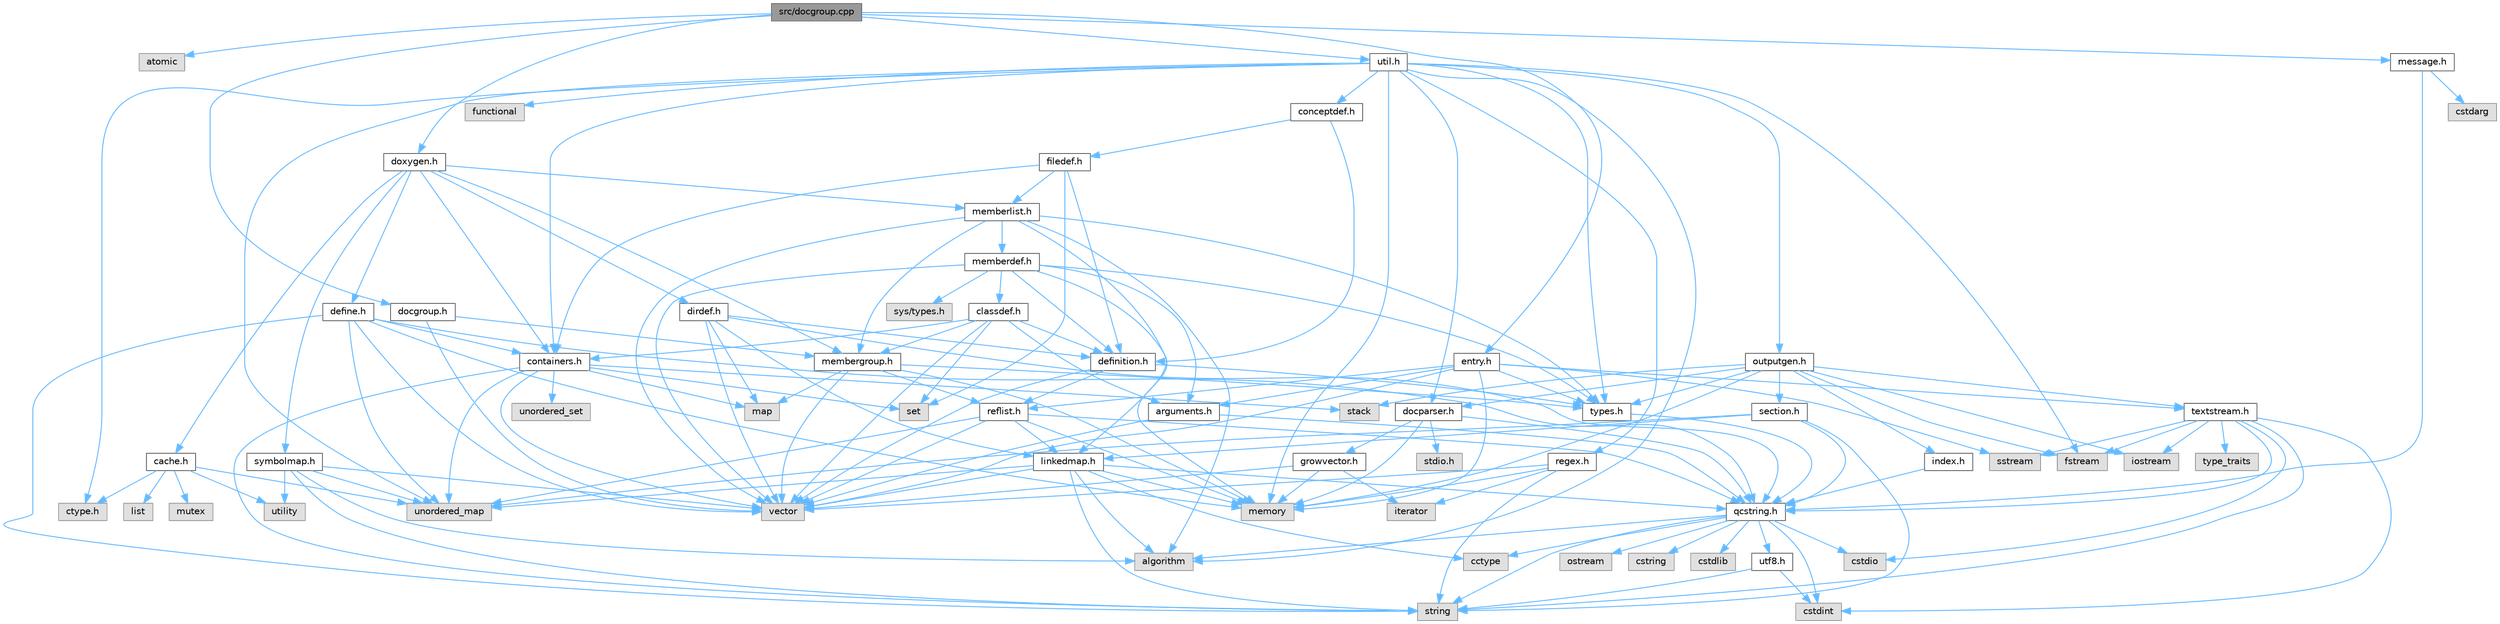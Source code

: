 digraph "src/docgroup.cpp"
{
 // INTERACTIVE_SVG=YES
 // LATEX_PDF_SIZE
  bgcolor="transparent";
  edge [fontname=Helvetica,fontsize=10,labelfontname=Helvetica,labelfontsize=10];
  node [fontname=Helvetica,fontsize=10,shape=box,height=0.2,width=0.4];
  Node1 [label="src/docgroup.cpp",height=0.2,width=0.4,color="gray40", fillcolor="grey60", style="filled", fontcolor="black",tooltip=" "];
  Node1 -> Node2 [color="steelblue1",style="solid"];
  Node2 [label="atomic",height=0.2,width=0.4,color="grey60", fillcolor="#E0E0E0", style="filled",tooltip=" "];
  Node1 -> Node3 [color="steelblue1",style="solid"];
  Node3 [label="doxygen.h",height=0.2,width=0.4,color="grey40", fillcolor="white", style="filled",URL="$d1/da1/doxygen_8h.html",tooltip=" "];
  Node3 -> Node4 [color="steelblue1",style="solid"];
  Node4 [label="containers.h",height=0.2,width=0.4,color="grey40", fillcolor="white", style="filled",URL="$d5/d75/containers_8h.html",tooltip=" "];
  Node4 -> Node5 [color="steelblue1",style="solid"];
  Node5 [label="vector",height=0.2,width=0.4,color="grey60", fillcolor="#E0E0E0", style="filled",tooltip=" "];
  Node4 -> Node6 [color="steelblue1",style="solid"];
  Node6 [label="string",height=0.2,width=0.4,color="grey60", fillcolor="#E0E0E0", style="filled",tooltip=" "];
  Node4 -> Node7 [color="steelblue1",style="solid"];
  Node7 [label="set",height=0.2,width=0.4,color="grey60", fillcolor="#E0E0E0", style="filled",tooltip=" "];
  Node4 -> Node8 [color="steelblue1",style="solid"];
  Node8 [label="map",height=0.2,width=0.4,color="grey60", fillcolor="#E0E0E0", style="filled",tooltip=" "];
  Node4 -> Node9 [color="steelblue1",style="solid"];
  Node9 [label="unordered_set",height=0.2,width=0.4,color="grey60", fillcolor="#E0E0E0", style="filled",tooltip=" "];
  Node4 -> Node10 [color="steelblue1",style="solid"];
  Node10 [label="unordered_map",height=0.2,width=0.4,color="grey60", fillcolor="#E0E0E0", style="filled",tooltip=" "];
  Node4 -> Node11 [color="steelblue1",style="solid"];
  Node11 [label="stack",height=0.2,width=0.4,color="grey60", fillcolor="#E0E0E0", style="filled",tooltip=" "];
  Node3 -> Node12 [color="steelblue1",style="solid"];
  Node12 [label="membergroup.h",height=0.2,width=0.4,color="grey40", fillcolor="white", style="filled",URL="$d9/d11/membergroup_8h.html",tooltip=" "];
  Node12 -> Node5 [color="steelblue1",style="solid"];
  Node12 -> Node8 [color="steelblue1",style="solid"];
  Node12 -> Node13 [color="steelblue1",style="solid"];
  Node13 [label="memory",height=0.2,width=0.4,color="grey60", fillcolor="#E0E0E0", style="filled",tooltip=" "];
  Node12 -> Node14 [color="steelblue1",style="solid"];
  Node14 [label="types.h",height=0.2,width=0.4,color="grey40", fillcolor="white", style="filled",URL="$d9/d49/types_8h.html",tooltip="This file contains a number of basic enums and types."];
  Node14 -> Node15 [color="steelblue1",style="solid"];
  Node15 [label="qcstring.h",height=0.2,width=0.4,color="grey40", fillcolor="white", style="filled",URL="$d7/d5c/qcstring_8h.html",tooltip=" "];
  Node15 -> Node6 [color="steelblue1",style="solid"];
  Node15 -> Node16 [color="steelblue1",style="solid"];
  Node16 [label="algorithm",height=0.2,width=0.4,color="grey60", fillcolor="#E0E0E0", style="filled",tooltip=" "];
  Node15 -> Node17 [color="steelblue1",style="solid"];
  Node17 [label="cctype",height=0.2,width=0.4,color="grey60", fillcolor="#E0E0E0", style="filled",tooltip=" "];
  Node15 -> Node18 [color="steelblue1",style="solid"];
  Node18 [label="cstring",height=0.2,width=0.4,color="grey60", fillcolor="#E0E0E0", style="filled",tooltip=" "];
  Node15 -> Node19 [color="steelblue1",style="solid"];
  Node19 [label="cstdio",height=0.2,width=0.4,color="grey60", fillcolor="#E0E0E0", style="filled",tooltip=" "];
  Node15 -> Node20 [color="steelblue1",style="solid"];
  Node20 [label="cstdlib",height=0.2,width=0.4,color="grey60", fillcolor="#E0E0E0", style="filled",tooltip=" "];
  Node15 -> Node21 [color="steelblue1",style="solid"];
  Node21 [label="cstdint",height=0.2,width=0.4,color="grey60", fillcolor="#E0E0E0", style="filled",tooltip=" "];
  Node15 -> Node22 [color="steelblue1",style="solid"];
  Node22 [label="ostream",height=0.2,width=0.4,color="grey60", fillcolor="#E0E0E0", style="filled",tooltip=" "];
  Node15 -> Node23 [color="steelblue1",style="solid"];
  Node23 [label="utf8.h",height=0.2,width=0.4,color="grey40", fillcolor="white", style="filled",URL="$db/d7c/utf8_8h.html",tooltip="Various UTF8 related helper functions."];
  Node23 -> Node21 [color="steelblue1",style="solid"];
  Node23 -> Node6 [color="steelblue1",style="solid"];
  Node12 -> Node24 [color="steelblue1",style="solid"];
  Node24 [label="reflist.h",height=0.2,width=0.4,color="grey40", fillcolor="white", style="filled",URL="$d1/d02/reflist_8h.html",tooltip=" "];
  Node24 -> Node5 [color="steelblue1",style="solid"];
  Node24 -> Node10 [color="steelblue1",style="solid"];
  Node24 -> Node13 [color="steelblue1",style="solid"];
  Node24 -> Node15 [color="steelblue1",style="solid"];
  Node24 -> Node25 [color="steelblue1",style="solid"];
  Node25 [label="linkedmap.h",height=0.2,width=0.4,color="grey40", fillcolor="white", style="filled",URL="$da/de1/linkedmap_8h.html",tooltip=" "];
  Node25 -> Node10 [color="steelblue1",style="solid"];
  Node25 -> Node5 [color="steelblue1",style="solid"];
  Node25 -> Node13 [color="steelblue1",style="solid"];
  Node25 -> Node6 [color="steelblue1",style="solid"];
  Node25 -> Node16 [color="steelblue1",style="solid"];
  Node25 -> Node17 [color="steelblue1",style="solid"];
  Node25 -> Node15 [color="steelblue1",style="solid"];
  Node3 -> Node26 [color="steelblue1",style="solid"];
  Node26 [label="dirdef.h",height=0.2,width=0.4,color="grey40", fillcolor="white", style="filled",URL="$d6/d15/dirdef_8h.html",tooltip=" "];
  Node26 -> Node5 [color="steelblue1",style="solid"];
  Node26 -> Node8 [color="steelblue1",style="solid"];
  Node26 -> Node15 [color="steelblue1",style="solid"];
  Node26 -> Node25 [color="steelblue1",style="solid"];
  Node26 -> Node27 [color="steelblue1",style="solid"];
  Node27 [label="definition.h",height=0.2,width=0.4,color="grey40", fillcolor="white", style="filled",URL="$df/da1/definition_8h.html",tooltip=" "];
  Node27 -> Node5 [color="steelblue1",style="solid"];
  Node27 -> Node14 [color="steelblue1",style="solid"];
  Node27 -> Node24 [color="steelblue1",style="solid"];
  Node3 -> Node28 [color="steelblue1",style="solid"];
  Node28 [label="memberlist.h",height=0.2,width=0.4,color="grey40", fillcolor="white", style="filled",URL="$dd/d78/memberlist_8h.html",tooltip=" "];
  Node28 -> Node5 [color="steelblue1",style="solid"];
  Node28 -> Node16 [color="steelblue1",style="solid"];
  Node28 -> Node29 [color="steelblue1",style="solid"];
  Node29 [label="memberdef.h",height=0.2,width=0.4,color="grey40", fillcolor="white", style="filled",URL="$d4/d46/memberdef_8h.html",tooltip=" "];
  Node29 -> Node5 [color="steelblue1",style="solid"];
  Node29 -> Node13 [color="steelblue1",style="solid"];
  Node29 -> Node30 [color="steelblue1",style="solid"];
  Node30 [label="sys/types.h",height=0.2,width=0.4,color="grey60", fillcolor="#E0E0E0", style="filled",tooltip=" "];
  Node29 -> Node14 [color="steelblue1",style="solid"];
  Node29 -> Node27 [color="steelblue1",style="solid"];
  Node29 -> Node31 [color="steelblue1",style="solid"];
  Node31 [label="arguments.h",height=0.2,width=0.4,color="grey40", fillcolor="white", style="filled",URL="$df/d9b/arguments_8h.html",tooltip=" "];
  Node31 -> Node5 [color="steelblue1",style="solid"];
  Node31 -> Node15 [color="steelblue1",style="solid"];
  Node29 -> Node32 [color="steelblue1",style="solid"];
  Node32 [label="classdef.h",height=0.2,width=0.4,color="grey40", fillcolor="white", style="filled",URL="$d1/da6/classdef_8h.html",tooltip=" "];
  Node32 -> Node5 [color="steelblue1",style="solid"];
  Node32 -> Node7 [color="steelblue1",style="solid"];
  Node32 -> Node4 [color="steelblue1",style="solid"];
  Node32 -> Node27 [color="steelblue1",style="solid"];
  Node32 -> Node31 [color="steelblue1",style="solid"];
  Node32 -> Node12 [color="steelblue1",style="solid"];
  Node28 -> Node25 [color="steelblue1",style="solid"];
  Node28 -> Node14 [color="steelblue1",style="solid"];
  Node28 -> Node12 [color="steelblue1",style="solid"];
  Node3 -> Node33 [color="steelblue1",style="solid"];
  Node33 [label="define.h",height=0.2,width=0.4,color="grey40", fillcolor="white", style="filled",URL="$df/d67/define_8h.html",tooltip=" "];
  Node33 -> Node5 [color="steelblue1",style="solid"];
  Node33 -> Node13 [color="steelblue1",style="solid"];
  Node33 -> Node6 [color="steelblue1",style="solid"];
  Node33 -> Node10 [color="steelblue1",style="solid"];
  Node33 -> Node15 [color="steelblue1",style="solid"];
  Node33 -> Node4 [color="steelblue1",style="solid"];
  Node3 -> Node34 [color="steelblue1",style="solid"];
  Node34 [label="cache.h",height=0.2,width=0.4,color="grey40", fillcolor="white", style="filled",URL="$d3/d26/cache_8h.html",tooltip=" "];
  Node34 -> Node35 [color="steelblue1",style="solid"];
  Node35 [label="list",height=0.2,width=0.4,color="grey60", fillcolor="#E0E0E0", style="filled",tooltip=" "];
  Node34 -> Node10 [color="steelblue1",style="solid"];
  Node34 -> Node36 [color="steelblue1",style="solid"];
  Node36 [label="mutex",height=0.2,width=0.4,color="grey60", fillcolor="#E0E0E0", style="filled",tooltip=" "];
  Node34 -> Node37 [color="steelblue1",style="solid"];
  Node37 [label="utility",height=0.2,width=0.4,color="grey60", fillcolor="#E0E0E0", style="filled",tooltip=" "];
  Node34 -> Node38 [color="steelblue1",style="solid"];
  Node38 [label="ctype.h",height=0.2,width=0.4,color="grey60", fillcolor="#E0E0E0", style="filled",tooltip=" "];
  Node3 -> Node39 [color="steelblue1",style="solid"];
  Node39 [label="symbolmap.h",height=0.2,width=0.4,color="grey40", fillcolor="white", style="filled",URL="$d7/ddd/symbolmap_8h.html",tooltip=" "];
  Node39 -> Node16 [color="steelblue1",style="solid"];
  Node39 -> Node10 [color="steelblue1",style="solid"];
  Node39 -> Node5 [color="steelblue1",style="solid"];
  Node39 -> Node6 [color="steelblue1",style="solid"];
  Node39 -> Node37 [color="steelblue1",style="solid"];
  Node1 -> Node40 [color="steelblue1",style="solid"];
  Node40 [label="util.h",height=0.2,width=0.4,color="grey40", fillcolor="white", style="filled",URL="$d8/d3c/util_8h.html",tooltip="A bunch of utility functions."];
  Node40 -> Node13 [color="steelblue1",style="solid"];
  Node40 -> Node10 [color="steelblue1",style="solid"];
  Node40 -> Node16 [color="steelblue1",style="solid"];
  Node40 -> Node41 [color="steelblue1",style="solid"];
  Node41 [label="functional",height=0.2,width=0.4,color="grey60", fillcolor="#E0E0E0", style="filled",tooltip=" "];
  Node40 -> Node42 [color="steelblue1",style="solid"];
  Node42 [label="fstream",height=0.2,width=0.4,color="grey60", fillcolor="#E0E0E0", style="filled",tooltip=" "];
  Node40 -> Node38 [color="steelblue1",style="solid"];
  Node40 -> Node14 [color="steelblue1",style="solid"];
  Node40 -> Node43 [color="steelblue1",style="solid"];
  Node43 [label="docparser.h",height=0.2,width=0.4,color="grey40", fillcolor="white", style="filled",URL="$de/d9c/docparser_8h.html",tooltip=" "];
  Node43 -> Node44 [color="steelblue1",style="solid"];
  Node44 [label="stdio.h",height=0.2,width=0.4,color="grey60", fillcolor="#E0E0E0", style="filled",tooltip=" "];
  Node43 -> Node13 [color="steelblue1",style="solid"];
  Node43 -> Node15 [color="steelblue1",style="solid"];
  Node43 -> Node45 [color="steelblue1",style="solid"];
  Node45 [label="growvector.h",height=0.2,width=0.4,color="grey40", fillcolor="white", style="filled",URL="$d7/d50/growvector_8h.html",tooltip=" "];
  Node45 -> Node5 [color="steelblue1",style="solid"];
  Node45 -> Node13 [color="steelblue1",style="solid"];
  Node45 -> Node46 [color="steelblue1",style="solid"];
  Node46 [label="iterator",height=0.2,width=0.4,color="grey60", fillcolor="#E0E0E0", style="filled",tooltip=" "];
  Node40 -> Node4 [color="steelblue1",style="solid"];
  Node40 -> Node47 [color="steelblue1",style="solid"];
  Node47 [label="outputgen.h",height=0.2,width=0.4,color="grey40", fillcolor="white", style="filled",URL="$df/d06/outputgen_8h.html",tooltip=" "];
  Node47 -> Node13 [color="steelblue1",style="solid"];
  Node47 -> Node11 [color="steelblue1",style="solid"];
  Node47 -> Node48 [color="steelblue1",style="solid"];
  Node48 [label="iostream",height=0.2,width=0.4,color="grey60", fillcolor="#E0E0E0", style="filled",tooltip=" "];
  Node47 -> Node42 [color="steelblue1",style="solid"];
  Node47 -> Node14 [color="steelblue1",style="solid"];
  Node47 -> Node49 [color="steelblue1",style="solid"];
  Node49 [label="index.h",height=0.2,width=0.4,color="grey40", fillcolor="white", style="filled",URL="$d1/db5/index_8h.html",tooltip=" "];
  Node49 -> Node15 [color="steelblue1",style="solid"];
  Node47 -> Node50 [color="steelblue1",style="solid"];
  Node50 [label="section.h",height=0.2,width=0.4,color="grey40", fillcolor="white", style="filled",URL="$d1/d2a/section_8h.html",tooltip=" "];
  Node50 -> Node6 [color="steelblue1",style="solid"];
  Node50 -> Node10 [color="steelblue1",style="solid"];
  Node50 -> Node15 [color="steelblue1",style="solid"];
  Node50 -> Node25 [color="steelblue1",style="solid"];
  Node47 -> Node51 [color="steelblue1",style="solid"];
  Node51 [label="textstream.h",height=0.2,width=0.4,color="grey40", fillcolor="white", style="filled",URL="$d4/d7d/textstream_8h.html",tooltip=" "];
  Node51 -> Node6 [color="steelblue1",style="solid"];
  Node51 -> Node48 [color="steelblue1",style="solid"];
  Node51 -> Node52 [color="steelblue1",style="solid"];
  Node52 [label="sstream",height=0.2,width=0.4,color="grey60", fillcolor="#E0E0E0", style="filled",tooltip=" "];
  Node51 -> Node21 [color="steelblue1",style="solid"];
  Node51 -> Node19 [color="steelblue1",style="solid"];
  Node51 -> Node42 [color="steelblue1",style="solid"];
  Node51 -> Node53 [color="steelblue1",style="solid"];
  Node53 [label="type_traits",height=0.2,width=0.4,color="grey60", fillcolor="#E0E0E0", style="filled",tooltip=" "];
  Node51 -> Node15 [color="steelblue1",style="solid"];
  Node47 -> Node43 [color="steelblue1",style="solid"];
  Node40 -> Node54 [color="steelblue1",style="solid"];
  Node54 [label="regex.h",height=0.2,width=0.4,color="grey40", fillcolor="white", style="filled",URL="$d1/d21/regex_8h.html",tooltip=" "];
  Node54 -> Node13 [color="steelblue1",style="solid"];
  Node54 -> Node6 [color="steelblue1",style="solid"];
  Node54 -> Node5 [color="steelblue1",style="solid"];
  Node54 -> Node46 [color="steelblue1",style="solid"];
  Node40 -> Node55 [color="steelblue1",style="solid"];
  Node55 [label="conceptdef.h",height=0.2,width=0.4,color="grey40", fillcolor="white", style="filled",URL="$da/df1/conceptdef_8h.html",tooltip=" "];
  Node55 -> Node27 [color="steelblue1",style="solid"];
  Node55 -> Node56 [color="steelblue1",style="solid"];
  Node56 [label="filedef.h",height=0.2,width=0.4,color="grey40", fillcolor="white", style="filled",URL="$d4/d3a/filedef_8h.html",tooltip=" "];
  Node56 -> Node7 [color="steelblue1",style="solid"];
  Node56 -> Node27 [color="steelblue1",style="solid"];
  Node56 -> Node28 [color="steelblue1",style="solid"];
  Node56 -> Node4 [color="steelblue1",style="solid"];
  Node1 -> Node57 [color="steelblue1",style="solid"];
  Node57 [label="entry.h",height=0.2,width=0.4,color="grey40", fillcolor="white", style="filled",URL="$d1/dc6/entry_8h.html",tooltip=" "];
  Node57 -> Node5 [color="steelblue1",style="solid"];
  Node57 -> Node13 [color="steelblue1",style="solid"];
  Node57 -> Node52 [color="steelblue1",style="solid"];
  Node57 -> Node14 [color="steelblue1",style="solid"];
  Node57 -> Node31 [color="steelblue1",style="solid"];
  Node57 -> Node24 [color="steelblue1",style="solid"];
  Node57 -> Node51 [color="steelblue1",style="solid"];
  Node1 -> Node58 [color="steelblue1",style="solid"];
  Node58 [label="message.h",height=0.2,width=0.4,color="grey40", fillcolor="white", style="filled",URL="$d2/d0d/message_8h.html",tooltip=" "];
  Node58 -> Node59 [color="steelblue1",style="solid"];
  Node59 [label="cstdarg",height=0.2,width=0.4,color="grey60", fillcolor="#E0E0E0", style="filled",tooltip=" "];
  Node58 -> Node15 [color="steelblue1",style="solid"];
  Node1 -> Node60 [color="steelblue1",style="solid"];
  Node60 [label="docgroup.h",height=0.2,width=0.4,color="grey40", fillcolor="white", style="filled",URL="$d4/d32/docgroup_8h.html",tooltip=" "];
  Node60 -> Node5 [color="steelblue1",style="solid"];
  Node60 -> Node12 [color="steelblue1",style="solid"];
}
